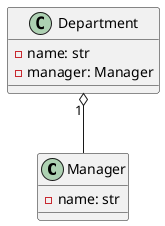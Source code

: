 @startuml
class Manager{
  -name: str
}

class Department{
  -name: str
  -manager: Manager
}

Department "1" o-- Manager
@enduml
